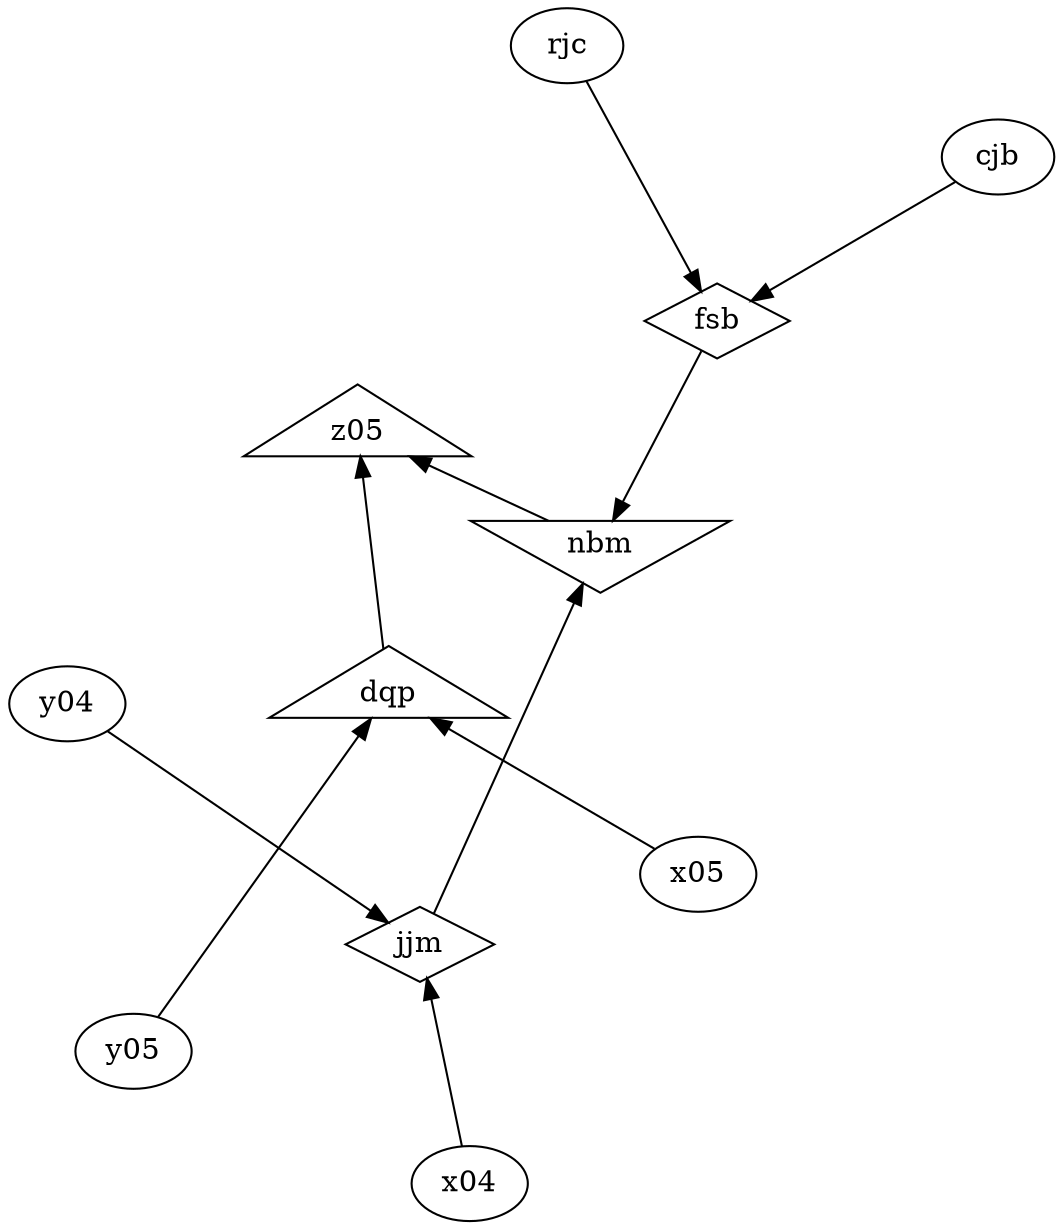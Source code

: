 digraph g1 {
  layout="fdp";
  overlap="false";
  splines="true";
  dqp [shape=triangle]
  x05 -> dqp
  y05 -> dqp
  fsb [shape=diamond]
  cjb -> fsb
  rjc -> fsb
  jjm [shape=diamond]
  x04 -> jjm
  y04 -> jjm
  nbm [shape=invtriangle]
  jjm -> nbm
  fsb -> nbm
  z05 [shape=triangle]
  nbm -> z05
  dqp -> z05
}
